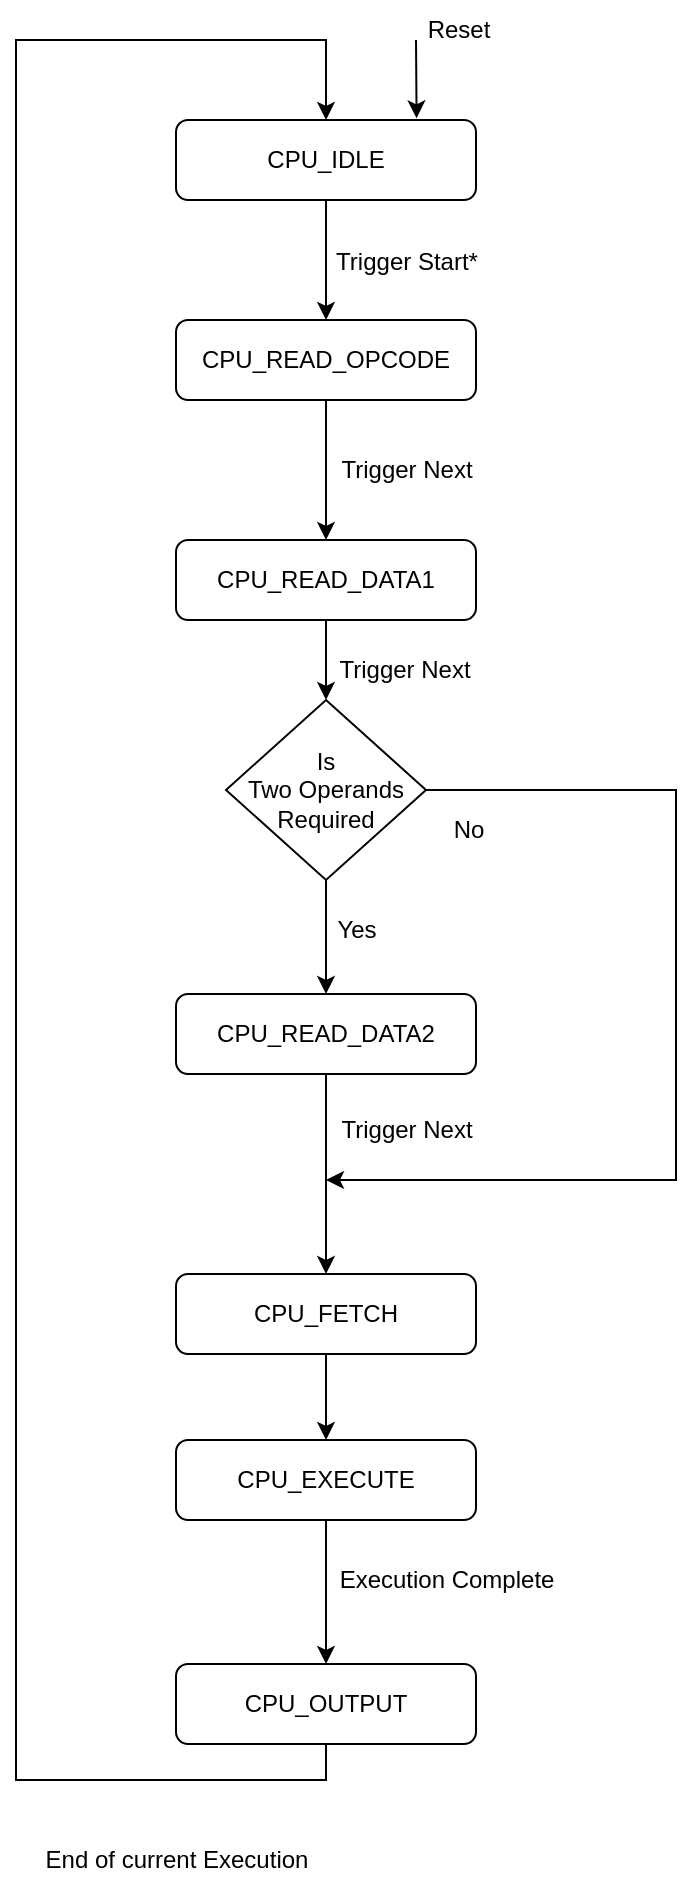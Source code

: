 <mxfile version="20.8.10" type="github" pages="3">
  <diagram name="Simple : SM" id="kgMc8mAYNKq15l58jq-E">
    <mxGraphModel dx="990" dy="478" grid="1" gridSize="10" guides="1" tooltips="1" connect="1" arrows="1" fold="1" page="1" pageScale="1" pageWidth="850" pageHeight="1100" math="0" shadow="0">
      <root>
        <mxCell id="f1AjGWW6w_3Z05aWtjU0-0" />
        <mxCell id="f1AjGWW6w_3Z05aWtjU0-1" parent="f1AjGWW6w_3Z05aWtjU0-0" />
        <mxCell id="f1AjGWW6w_3Z05aWtjU0-2" style="edgeStyle=orthogonalEdgeStyle;rounded=0;orthogonalLoop=1;jettySize=auto;html=1;exitX=0.5;exitY=1;exitDx=0;exitDy=0;entryX=0.5;entryY=0;entryDx=0;entryDy=0;" edge="1" parent="f1AjGWW6w_3Z05aWtjU0-1" source="f1AjGWW6w_3Z05aWtjU0-3" target="f1AjGWW6w_3Z05aWtjU0-5">
          <mxGeometry relative="1" as="geometry" />
        </mxCell>
        <mxCell id="f1AjGWW6w_3Z05aWtjU0-3" value="CPU_IDLE" style="rounded=1;whiteSpace=wrap;html=1;fontSize=12;glass=0;strokeWidth=1;shadow=0;" vertex="1" parent="f1AjGWW6w_3Z05aWtjU0-1">
          <mxGeometry x="160" y="80" width="150" height="40" as="geometry" />
        </mxCell>
        <mxCell id="f1AjGWW6w_3Z05aWtjU0-4" style="edgeStyle=orthogonalEdgeStyle;rounded=0;orthogonalLoop=1;jettySize=auto;html=1;exitX=0.5;exitY=1;exitDx=0;exitDy=0;entryX=0.5;entryY=0;entryDx=0;entryDy=0;" edge="1" parent="f1AjGWW6w_3Z05aWtjU0-1" source="f1AjGWW6w_3Z05aWtjU0-5" target="f1AjGWW6w_3Z05aWtjU0-7">
          <mxGeometry relative="1" as="geometry" />
        </mxCell>
        <mxCell id="f1AjGWW6w_3Z05aWtjU0-5" value="CPU_READ_OPCODE" style="rounded=1;whiteSpace=wrap;html=1;fontSize=12;glass=0;strokeWidth=1;shadow=0;" vertex="1" parent="f1AjGWW6w_3Z05aWtjU0-1">
          <mxGeometry x="160" y="180" width="150" height="40" as="geometry" />
        </mxCell>
        <mxCell id="f1AjGWW6w_3Z05aWtjU0-6" style="edgeStyle=orthogonalEdgeStyle;rounded=0;orthogonalLoop=1;jettySize=auto;html=1;exitX=0.5;exitY=1;exitDx=0;exitDy=0;" edge="1" parent="f1AjGWW6w_3Z05aWtjU0-1" source="f1AjGWW6w_3Z05aWtjU0-7" target="f1AjGWW6w_3Z05aWtjU0-18">
          <mxGeometry relative="1" as="geometry" />
        </mxCell>
        <mxCell id="f1AjGWW6w_3Z05aWtjU0-7" value="CPU_READ_DATA1" style="rounded=1;whiteSpace=wrap;html=1;fontSize=12;glass=0;strokeWidth=1;shadow=0;" vertex="1" parent="f1AjGWW6w_3Z05aWtjU0-1">
          <mxGeometry x="160" y="290" width="150" height="40" as="geometry" />
        </mxCell>
        <mxCell id="N8PvgLoShDp7e4TuvRJF-1" style="edgeStyle=orthogonalEdgeStyle;rounded=0;orthogonalLoop=1;jettySize=auto;html=1;exitX=0.5;exitY=1;exitDx=0;exitDy=0;" edge="1" parent="f1AjGWW6w_3Z05aWtjU0-1" source="f1AjGWW6w_3Z05aWtjU0-9" target="N8PvgLoShDp7e4TuvRJF-0">
          <mxGeometry relative="1" as="geometry" />
        </mxCell>
        <mxCell id="f1AjGWW6w_3Z05aWtjU0-9" value="CPU_READ_DATA2" style="rounded=1;whiteSpace=wrap;html=1;fontSize=12;glass=0;strokeWidth=1;shadow=0;" vertex="1" parent="f1AjGWW6w_3Z05aWtjU0-1">
          <mxGeometry x="160" y="517" width="150" height="40" as="geometry" />
        </mxCell>
        <mxCell id="f1AjGWW6w_3Z05aWtjU0-10" style="edgeStyle=orthogonalEdgeStyle;rounded=0;orthogonalLoop=1;jettySize=auto;html=1;exitX=0.5;exitY=1;exitDx=0;exitDy=0;entryX=0.5;entryY=0;entryDx=0;entryDy=0;" edge="1" parent="f1AjGWW6w_3Z05aWtjU0-1" source="f1AjGWW6w_3Z05aWtjU0-11" target="f1AjGWW6w_3Z05aWtjU0-13">
          <mxGeometry relative="1" as="geometry" />
        </mxCell>
        <mxCell id="f1AjGWW6w_3Z05aWtjU0-11" value="CPU_EXECUTE" style="rounded=1;whiteSpace=wrap;html=1;fontSize=12;glass=0;strokeWidth=1;shadow=0;" vertex="1" parent="f1AjGWW6w_3Z05aWtjU0-1">
          <mxGeometry x="160" y="740" width="150" height="40" as="geometry" />
        </mxCell>
        <mxCell id="f1AjGWW6w_3Z05aWtjU0-12" style="edgeStyle=orthogonalEdgeStyle;rounded=0;orthogonalLoop=1;jettySize=auto;html=1;exitX=0.5;exitY=1;exitDx=0;exitDy=0;entryX=0.5;entryY=0;entryDx=0;entryDy=0;" edge="1" parent="f1AjGWW6w_3Z05aWtjU0-1" source="f1AjGWW6w_3Z05aWtjU0-13" target="f1AjGWW6w_3Z05aWtjU0-3">
          <mxGeometry relative="1" as="geometry">
            <Array as="points">
              <mxPoint x="235" y="910" />
              <mxPoint x="80" y="910" />
              <mxPoint x="80" y="40" />
              <mxPoint x="235" y="40" />
            </Array>
          </mxGeometry>
        </mxCell>
        <mxCell id="f1AjGWW6w_3Z05aWtjU0-13" value="CPU_OUTPUT" style="rounded=1;whiteSpace=wrap;html=1;fontSize=12;glass=0;strokeWidth=1;shadow=0;" vertex="1" parent="f1AjGWW6w_3Z05aWtjU0-1">
          <mxGeometry x="160" y="852" width="150" height="40" as="geometry" />
        </mxCell>
        <mxCell id="f1AjGWW6w_3Z05aWtjU0-14" value="Trigger Start*" style="text;html=1;align=center;verticalAlign=middle;resizable=0;points=[];autosize=1;strokeColor=none;fillColor=none;" vertex="1" parent="f1AjGWW6w_3Z05aWtjU0-1">
          <mxGeometry x="230" y="136" width="90" height="30" as="geometry" />
        </mxCell>
        <mxCell id="f1AjGWW6w_3Z05aWtjU0-15" value="Trigger Next" style="text;html=1;align=center;verticalAlign=middle;resizable=0;points=[];autosize=1;strokeColor=none;fillColor=none;" vertex="1" parent="f1AjGWW6w_3Z05aWtjU0-1">
          <mxGeometry x="230" y="240" width="90" height="30" as="geometry" />
        </mxCell>
        <mxCell id="f1AjGWW6w_3Z05aWtjU0-16" style="edgeStyle=orthogonalEdgeStyle;rounded=0;orthogonalLoop=1;jettySize=auto;html=1;exitX=0.5;exitY=1;exitDx=0;exitDy=0;entryX=0.5;entryY=0;entryDx=0;entryDy=0;" edge="1" parent="f1AjGWW6w_3Z05aWtjU0-1" source="f1AjGWW6w_3Z05aWtjU0-18" target="f1AjGWW6w_3Z05aWtjU0-9">
          <mxGeometry relative="1" as="geometry" />
        </mxCell>
        <mxCell id="f1AjGWW6w_3Z05aWtjU0-17" style="edgeStyle=orthogonalEdgeStyle;rounded=0;orthogonalLoop=1;jettySize=auto;html=1;exitX=1;exitY=0.5;exitDx=0;exitDy=0;" edge="1" parent="f1AjGWW6w_3Z05aWtjU0-1" source="f1AjGWW6w_3Z05aWtjU0-18">
          <mxGeometry relative="1" as="geometry">
            <Array as="points">
              <mxPoint x="410" y="415" />
              <mxPoint x="410" y="610" />
            </Array>
            <mxPoint x="235" y="610" as="targetPoint" />
          </mxGeometry>
        </mxCell>
        <mxCell id="f1AjGWW6w_3Z05aWtjU0-18" value="Is &lt;br&gt;Two Operands Required" style="rhombus;whiteSpace=wrap;html=1;" vertex="1" parent="f1AjGWW6w_3Z05aWtjU0-1">
          <mxGeometry x="185" y="370" width="100" height="90" as="geometry" />
        </mxCell>
        <mxCell id="f1AjGWW6w_3Z05aWtjU0-19" value="Yes" style="text;html=1;align=center;verticalAlign=middle;resizable=0;points=[];autosize=1;strokeColor=none;fillColor=none;" vertex="1" parent="f1AjGWW6w_3Z05aWtjU0-1">
          <mxGeometry x="230" y="470" width="40" height="30" as="geometry" />
        </mxCell>
        <mxCell id="f1AjGWW6w_3Z05aWtjU0-20" value="No" style="text;html=1;align=center;verticalAlign=middle;resizable=0;points=[];autosize=1;strokeColor=none;fillColor=none;" vertex="1" parent="f1AjGWW6w_3Z05aWtjU0-1">
          <mxGeometry x="286" y="420" width="40" height="30" as="geometry" />
        </mxCell>
        <mxCell id="f1AjGWW6w_3Z05aWtjU0-21" value="Trigger Next" style="text;html=1;align=center;verticalAlign=middle;resizable=0;points=[];autosize=1;strokeColor=none;fillColor=none;" vertex="1" parent="f1AjGWW6w_3Z05aWtjU0-1">
          <mxGeometry x="229" y="340" width="90" height="30" as="geometry" />
        </mxCell>
        <mxCell id="f1AjGWW6w_3Z05aWtjU0-22" value="Trigger Next" style="text;html=1;align=center;verticalAlign=middle;resizable=0;points=[];autosize=1;strokeColor=none;fillColor=none;" vertex="1" parent="f1AjGWW6w_3Z05aWtjU0-1">
          <mxGeometry x="230" y="570" width="90" height="30" as="geometry" />
        </mxCell>
        <mxCell id="f1AjGWW6w_3Z05aWtjU0-23" value="Execution Complete" style="text;html=1;align=center;verticalAlign=middle;resizable=0;points=[];autosize=1;strokeColor=none;fillColor=none;" vertex="1" parent="f1AjGWW6w_3Z05aWtjU0-1">
          <mxGeometry x="230" y="795" width="130" height="30" as="geometry" />
        </mxCell>
        <mxCell id="f1AjGWW6w_3Z05aWtjU0-24" value="End of current Execution" style="text;html=1;align=center;verticalAlign=middle;resizable=0;points=[];autosize=1;strokeColor=none;fillColor=none;" vertex="1" parent="f1AjGWW6w_3Z05aWtjU0-1">
          <mxGeometry x="85" y="935" width="150" height="30" as="geometry" />
        </mxCell>
        <mxCell id="f1AjGWW6w_3Z05aWtjU0-25" value="" style="endArrow=classic;html=1;rounded=0;entryX=0.802;entryY=-0.021;entryDx=0;entryDy=0;entryPerimeter=0;" edge="1" parent="f1AjGWW6w_3Z05aWtjU0-1" target="f1AjGWW6w_3Z05aWtjU0-3">
          <mxGeometry width="50" height="50" relative="1" as="geometry">
            <mxPoint x="280" y="40" as="sourcePoint" />
            <mxPoint x="270" y="50" as="targetPoint" />
          </mxGeometry>
        </mxCell>
        <mxCell id="f1AjGWW6w_3Z05aWtjU0-26" value="Reset" style="text;html=1;align=center;verticalAlign=middle;resizable=0;points=[];autosize=1;strokeColor=none;fillColor=none;" vertex="1" parent="f1AjGWW6w_3Z05aWtjU0-1">
          <mxGeometry x="276" y="20" width="50" height="30" as="geometry" />
        </mxCell>
        <mxCell id="N8PvgLoShDp7e4TuvRJF-2" style="edgeStyle=orthogonalEdgeStyle;rounded=0;orthogonalLoop=1;jettySize=auto;html=1;exitX=0.5;exitY=1;exitDx=0;exitDy=0;entryX=0.5;entryY=0;entryDx=0;entryDy=0;" edge="1" parent="f1AjGWW6w_3Z05aWtjU0-1" source="N8PvgLoShDp7e4TuvRJF-0" target="f1AjGWW6w_3Z05aWtjU0-11">
          <mxGeometry relative="1" as="geometry" />
        </mxCell>
        <mxCell id="N8PvgLoShDp7e4TuvRJF-0" value="CPU_FETCH" style="rounded=1;whiteSpace=wrap;html=1;fontSize=12;glass=0;strokeWidth=1;shadow=0;" vertex="1" parent="f1AjGWW6w_3Z05aWtjU0-1">
          <mxGeometry x="160" y="657" width="150" height="40" as="geometry" />
        </mxCell>
      </root>
    </mxGraphModel>
  </diagram>
  <diagram name="Detailed : SM" id="r2AyDJ9bOMedY5ukIqV9">
    <mxGraphModel dx="582" dy="370" grid="1" gridSize="10" guides="1" tooltips="1" connect="1" arrows="1" fold="1" page="1" pageScale="1" pageWidth="1100" pageHeight="2000" math="0" shadow="0">
      <root>
        <mxCell id="0" />
        <mxCell id="1" parent="0" />
        <mxCell id="nWG2UbDRJw_Oswf6pi16-1" style="edgeStyle=orthogonalEdgeStyle;rounded=0;orthogonalLoop=1;jettySize=auto;html=1;exitX=0.5;exitY=1;exitDx=0;exitDy=0;entryX=0.5;entryY=0;entryDx=0;entryDy=0;fontFamily=Courier New;" edge="1" parent="1" source="nWG2UbDRJw_Oswf6pi16-2" target="nWG2UbDRJw_Oswf6pi16-4">
          <mxGeometry relative="1" as="geometry" />
        </mxCell>
        <mxCell id="nWG2UbDRJw_Oswf6pi16-2" value="CPU_IDLE" style="rounded=1;whiteSpace=wrap;html=1;fontSize=12;glass=0;strokeWidth=1;shadow=0;fontFamily=Courier New;" vertex="1" parent="1">
          <mxGeometry x="160" y="80" width="150" height="40" as="geometry" />
        </mxCell>
        <mxCell id="0euIsUVRxAnVBQuKYgoj-12" style="edgeStyle=orthogonalEdgeStyle;rounded=0;orthogonalLoop=1;jettySize=auto;html=1;exitX=0.5;exitY=1;exitDx=0;exitDy=0;entryX=0.5;entryY=0;entryDx=0;entryDy=0;fontFamily=Courier New;" edge="1" parent="1" source="nWG2UbDRJw_Oswf6pi16-4" target="0euIsUVRxAnVBQuKYgoj-8">
          <mxGeometry relative="1" as="geometry" />
        </mxCell>
        <mxCell id="nWG2UbDRJw_Oswf6pi16-4" value="CPU_READ_OPCODE" style="rounded=1;whiteSpace=wrap;html=1;fontSize=12;glass=0;strokeWidth=1;shadow=0;verticalAlign=top;fontStyle=1;fontFamily=Courier New;" vertex="1" parent="1">
          <mxGeometry x="135" y="180" width="200" height="210" as="geometry" />
        </mxCell>
        <mxCell id="nWG2UbDRJw_Oswf6pi16-5" style="edgeStyle=orthogonalEdgeStyle;rounded=0;orthogonalLoop=1;jettySize=auto;html=1;exitX=0.5;exitY=1;exitDx=0;exitDy=0;fontFamily=Courier New;" edge="1" parent="1" source="0euIsUVRxAnVBQuKYgoj-8" target="nWG2UbDRJw_Oswf6pi16-17">
          <mxGeometry relative="1" as="geometry">
            <mxPoint x="235" y="646" as="sourcePoint" />
          </mxGeometry>
        </mxCell>
        <mxCell id="nWG2UbDRJw_Oswf6pi16-9" style="edgeStyle=orthogonalEdgeStyle;rounded=0;orthogonalLoop=1;jettySize=auto;html=1;exitX=0.5;exitY=1;exitDx=0;exitDy=0;entryX=0.5;entryY=0;entryDx=0;entryDy=0;fontFamily=Courier New;" edge="1" parent="1" source="nWG2UbDRJw_Oswf6pi16-10" target="nWG2UbDRJw_Oswf6pi16-12">
          <mxGeometry relative="1" as="geometry" />
        </mxCell>
        <mxCell id="nWG2UbDRJw_Oswf6pi16-10" value="CPU_EXECUTE" style="rounded=1;whiteSpace=wrap;html=1;fontSize=12;glass=0;strokeWidth=1;shadow=0;fontFamily=Courier New;verticalAlign=top;fontStyle=1" vertex="1" parent="1">
          <mxGeometry x="135" y="1270" width="200" height="140" as="geometry" />
        </mxCell>
        <mxCell id="nWG2UbDRJw_Oswf6pi16-11" style="edgeStyle=orthogonalEdgeStyle;rounded=0;orthogonalLoop=1;jettySize=auto;html=1;exitX=0.5;exitY=1;exitDx=0;exitDy=0;entryX=0.5;entryY=0;entryDx=0;entryDy=0;fontFamily=Courier New;" edge="1" parent="1" source="nWG2UbDRJw_Oswf6pi16-12" target="nWG2UbDRJw_Oswf6pi16-2">
          <mxGeometry relative="1" as="geometry">
            <Array as="points">
              <mxPoint x="235" y="1630" />
              <mxPoint x="80" y="1630" />
              <mxPoint x="80" y="40" />
              <mxPoint x="235" y="40" />
            </Array>
          </mxGeometry>
        </mxCell>
        <mxCell id="nWG2UbDRJw_Oswf6pi16-12" value="CPU_OUTPUT" style="rounded=1;whiteSpace=wrap;html=1;fontSize=12;glass=0;strokeWidth=1;shadow=0;fontFamily=Courier New;verticalAlign=top;fontStyle=1" vertex="1" parent="1">
          <mxGeometry x="160" y="1465" width="150" height="135" as="geometry" />
        </mxCell>
        <mxCell id="nWG2UbDRJw_Oswf6pi16-13" value="Trigger Start*" style="text;html=1;align=center;verticalAlign=middle;resizable=0;points=[];autosize=1;strokeColor=none;fillColor=none;fontFamily=Courier New;" vertex="1" parent="1">
          <mxGeometry x="235" y="136" width="120" height="30" as="geometry" />
        </mxCell>
        <mxCell id="nWG2UbDRJw_Oswf6pi16-14" value="Trigger Next" style="text;html=1;align=center;verticalAlign=middle;resizable=0;points=[];autosize=1;strokeColor=none;fillColor=none;fontFamily=Courier New;" vertex="1" parent="1">
          <mxGeometry x="235" y="400" width="110" height="30" as="geometry" />
        </mxCell>
        <mxCell id="0euIsUVRxAnVBQuKYgoj-19" style="edgeStyle=orthogonalEdgeStyle;rounded=0;orthogonalLoop=1;jettySize=auto;html=1;exitX=0.5;exitY=1;exitDx=0;exitDy=0;entryX=0.5;entryY=0;entryDx=0;entryDy=0;fontFamily=Courier New;" edge="1" parent="1" source="nWG2UbDRJw_Oswf6pi16-17" target="0euIsUVRxAnVBQuKYgoj-14">
          <mxGeometry relative="1" as="geometry" />
        </mxCell>
        <mxCell id="0euIsUVRxAnVBQuKYgoj-21" style="edgeStyle=orthogonalEdgeStyle;rounded=0;orthogonalLoop=1;jettySize=auto;html=1;exitX=1;exitY=0.5;exitDx=0;exitDy=0;fontFamily=Courier New;" edge="1" parent="1" source="nWG2UbDRJw_Oswf6pi16-17">
          <mxGeometry relative="1" as="geometry">
            <mxPoint x="235" y="1050" as="targetPoint" />
            <Array as="points">
              <mxPoint x="390" y="731" />
              <mxPoint x="390" y="1050" />
              <mxPoint x="250" y="1050" />
            </Array>
          </mxGeometry>
        </mxCell>
        <mxCell id="nWG2UbDRJw_Oswf6pi16-17" value="Is &lt;br&gt;Two Operands Required" style="rhombus;whiteSpace=wrap;html=1;fontFamily=Courier New;" vertex="1" parent="1">
          <mxGeometry x="185" y="686" width="100" height="90" as="geometry" />
        </mxCell>
        <mxCell id="nWG2UbDRJw_Oswf6pi16-18" value="Yes" style="text;html=1;align=center;verticalAlign=middle;resizable=0;points=[];autosize=1;strokeColor=none;fillColor=none;fontFamily=Courier New;" vertex="1" parent="1">
          <mxGeometry x="224" y="776" width="50" height="30" as="geometry" />
        </mxCell>
        <mxCell id="nWG2UbDRJw_Oswf6pi16-19" value="No" style="text;html=1;align=center;verticalAlign=middle;resizable=0;points=[];autosize=1;strokeColor=none;fillColor=none;fontFamily=Courier New;" vertex="1" parent="1">
          <mxGeometry x="286" y="736" width="40" height="30" as="geometry" />
        </mxCell>
        <mxCell id="nWG2UbDRJw_Oswf6pi16-20" value="Trigger Next" style="text;html=1;align=center;verticalAlign=middle;resizable=0;points=[];autosize=1;strokeColor=none;fillColor=none;fontFamily=Courier New;" vertex="1" parent="1">
          <mxGeometry x="235" y="656" width="110" height="30" as="geometry" />
        </mxCell>
        <mxCell id="nWG2UbDRJw_Oswf6pi16-21" value="Trigger Next" style="text;html=1;align=center;verticalAlign=middle;resizable=0;points=[];autosize=1;strokeColor=none;fillColor=none;fontFamily=Courier New;" vertex="1" parent="1">
          <mxGeometry x="235" y="1045" width="110" height="30" as="geometry" />
        </mxCell>
        <mxCell id="nWG2UbDRJw_Oswf6pi16-22" value="Execution Complete" style="text;html=1;align=center;verticalAlign=middle;resizable=0;points=[];autosize=1;strokeColor=none;fillColor=none;fontFamily=Courier New;" vertex="1" parent="1">
          <mxGeometry x="235" y="1430" width="150" height="30" as="geometry" />
        </mxCell>
        <mxCell id="nWG2UbDRJw_Oswf6pi16-23" value="End of current Execution" style="text;html=1;align=center;verticalAlign=middle;resizable=0;points=[];autosize=1;strokeColor=none;fillColor=none;fontFamily=Courier New;" vertex="1" parent="1">
          <mxGeometry x="50" y="1640" width="200" height="30" as="geometry" />
        </mxCell>
        <mxCell id="nWG2UbDRJw_Oswf6pi16-24" value="" style="endArrow=classic;html=1;rounded=0;entryX=0.802;entryY=-0.021;entryDx=0;entryDy=0;entryPerimeter=0;fontFamily=Courier New;" edge="1" parent="1" target="nWG2UbDRJw_Oswf6pi16-2">
          <mxGeometry width="50" height="50" relative="1" as="geometry">
            <mxPoint x="280" y="40" as="sourcePoint" />
            <mxPoint x="270" y="50" as="targetPoint" />
          </mxGeometry>
        </mxCell>
        <mxCell id="nWG2UbDRJw_Oswf6pi16-25" value="Reset" style="text;html=1;align=center;verticalAlign=middle;resizable=0;points=[];autosize=1;strokeColor=none;fillColor=none;fontFamily=Courier New;" vertex="1" parent="1">
          <mxGeometry x="271" y="20" width="60" height="30" as="geometry" />
        </mxCell>
        <mxCell id="0euIsUVRxAnVBQuKYgoj-1" value="Enable CU_cntrlRdIn" style="rounded=0;whiteSpace=wrap;html=1;fontFamily=Courier New;" vertex="1" parent="1">
          <mxGeometry x="175" y="210" width="120" height="40" as="geometry" />
        </mxCell>
        <mxCell id="0euIsUVRxAnVBQuKYgoj-2" value="Set MEMLAY_OPCODE as address for storing in memory" style="rounded=0;whiteSpace=wrap;html=1;fontFamily=Courier New;" vertex="1" parent="1">
          <mxGeometry x="175" y="260" width="120" height="70" as="geometry" />
        </mxCell>
        <mxCell id="0euIsUVRxAnVBQuKYgoj-3" value="Call Memory Write" style="rounded=0;whiteSpace=wrap;html=1;fontFamily=Courier New;" vertex="1" parent="1">
          <mxGeometry x="175" y="339" width="120" height="30" as="geometry" />
        </mxCell>
        <mxCell id="0euIsUVRxAnVBQuKYgoj-8" value="CPU_READ_DATA1" style="rounded=1;whiteSpace=wrap;html=1;fontSize=12;glass=0;strokeWidth=1;shadow=0;verticalAlign=top;fontStyle=1;fontFamily=Courier New;" vertex="1" parent="1">
          <mxGeometry x="135" y="430" width="200" height="210" as="geometry" />
        </mxCell>
        <mxCell id="0euIsUVRxAnVBQuKYgoj-9" value="Enable CU_cntrlRdIn" style="rounded=0;whiteSpace=wrap;html=1;fontFamily=Courier New;" vertex="1" parent="1">
          <mxGeometry x="175" y="460" width="120" height="40" as="geometry" />
        </mxCell>
        <mxCell id="0euIsUVRxAnVBQuKYgoj-10" value="Set MEMLAY_DATA1 as address for storing in memory" style="rounded=0;whiteSpace=wrap;html=1;fontFamily=Courier New;" vertex="1" parent="1">
          <mxGeometry x="175" y="510" width="120" height="70" as="geometry" />
        </mxCell>
        <mxCell id="0euIsUVRxAnVBQuKYgoj-11" value="Call Memory Write" style="rounded=0;whiteSpace=wrap;html=1;fontFamily=Courier New;" vertex="1" parent="1">
          <mxGeometry x="175" y="589" width="120" height="30" as="geometry" />
        </mxCell>
        <mxCell id="0euIsUVRxAnVBQuKYgoj-28" style="edgeStyle=orthogonalEdgeStyle;rounded=0;orthogonalLoop=1;jettySize=auto;html=1;exitX=0.5;exitY=1;exitDx=0;exitDy=0;entryX=0.5;entryY=0;entryDx=0;entryDy=0;fontFamily=Courier New;" edge="1" parent="1" source="0euIsUVRxAnVBQuKYgoj-14" target="0euIsUVRxAnVBQuKYgoj-24">
          <mxGeometry relative="1" as="geometry" />
        </mxCell>
        <mxCell id="0euIsUVRxAnVBQuKYgoj-14" value="CPU_READ_DATA2" style="rounded=1;whiteSpace=wrap;html=1;fontSize=12;glass=0;strokeWidth=1;shadow=0;verticalAlign=top;fontStyle=1;fontFamily=Courier New;" vertex="1" parent="1">
          <mxGeometry x="135" y="816" width="200" height="210" as="geometry" />
        </mxCell>
        <mxCell id="0euIsUVRxAnVBQuKYgoj-15" value="Enable CU_cntrlRdIn" style="rounded=0;whiteSpace=wrap;html=1;fontFamily=Courier New;" vertex="1" parent="1">
          <mxGeometry x="175" y="846" width="120" height="40" as="geometry" />
        </mxCell>
        <mxCell id="0euIsUVRxAnVBQuKYgoj-16" value="Set MEMLAY_DATA2 as address for storing in memory" style="rounded=0;whiteSpace=wrap;html=1;fontFamily=Courier New;" vertex="1" parent="1">
          <mxGeometry x="175" y="896" width="120" height="70" as="geometry" />
        </mxCell>
        <mxCell id="0euIsUVRxAnVBQuKYgoj-17" value="Call Memory Write" style="rounded=0;whiteSpace=wrap;html=1;fontFamily=Courier New;" vertex="1" parent="1">
          <mxGeometry x="175" y="975" width="120" height="30" as="geometry" />
        </mxCell>
        <mxCell id="0euIsUVRxAnVBQuKYgoj-23" value="Trigger Next" style="text;html=1;align=center;verticalAlign=middle;resizable=0;points=[];autosize=1;strokeColor=none;fillColor=none;fontFamily=Courier New;" vertex="1" parent="1">
          <mxGeometry x="240" y="1240" width="110" height="30" as="geometry" />
        </mxCell>
        <mxCell id="tA0J9gO7fxR2x8_zemtM-1" style="edgeStyle=orthogonalEdgeStyle;rounded=0;orthogonalLoop=1;jettySize=auto;html=1;exitX=0.5;exitY=1;exitDx=0;exitDy=0;fontFamily=Courier New;" edge="1" parent="1" source="0euIsUVRxAnVBQuKYgoj-24" target="nWG2UbDRJw_Oswf6pi16-10">
          <mxGeometry relative="1" as="geometry" />
        </mxCell>
        <mxCell id="0euIsUVRxAnVBQuKYgoj-24" value="CPU_FETCH" style="rounded=1;whiteSpace=wrap;html=1;fontSize=12;glass=0;strokeWidth=1;shadow=0;verticalAlign=top;fontStyle=1;fontFamily=Courier New;" vertex="1" parent="1">
          <mxGeometry x="135" y="1090" width="200" height="140" as="geometry" />
        </mxCell>
        <mxCell id="0euIsUVRxAnVBQuKYgoj-25" value="Enable CU_cntrlPC" style="rounded=0;whiteSpace=wrap;html=1;fontFamily=Courier New;" vertex="1" parent="1">
          <mxGeometry x="175" y="1122" width="120" height="40" as="geometry" />
        </mxCell>
        <mxCell id="0euIsUVRxAnVBQuKYgoj-27" value="Enable CU_cntrlIR" style="rounded=0;whiteSpace=wrap;html=1;fontFamily=Courier New;" vertex="1" parent="1">
          <mxGeometry x="175" y="1180" width="120" height="30" as="geometry" />
        </mxCell>
        <mxCell id="tA0J9gO7fxR2x8_zemtM-2" value="Enable CU_cntrlALU" style="rounded=0;whiteSpace=wrap;html=1;fontFamily=Courier New;" vertex="1" parent="1">
          <mxGeometry x="175" y="1330" width="120" height="30" as="geometry" />
        </mxCell>
        <mxCell id="tA0J9gO7fxR2x8_zemtM-4" value="In separate function when the control lines are active, the PC should be updated with address of opcode and IR should get the instruction stored at that address." style="shape=note2;boundedLbl=1;whiteSpace=wrap;html=1;size=25;verticalAlign=top;align=center;fontFamily=Courier New;fontSize=11;" vertex="1" parent="1">
          <mxGeometry x="370" y="1100" width="200" height="120" as="geometry" />
        </mxCell>
        <mxCell id="tA0J9gO7fxR2x8_zemtM-5" value="In separate function when the control lines are active, the Input module should read and store the value in memory at proper location." style="shape=note2;boundedLbl=1;whiteSpace=wrap;html=1;size=25;verticalAlign=top;align=center;fontFamily=Courier New;fontSize=11;" vertex="1" parent="1">
          <mxGeometry x="370" y="242.5" width="200" height="105" as="geometry" />
        </mxCell>
        <mxCell id="tA0J9gO7fxR2x8_zemtM-6" value="In ALU module when the control lines are active, the instruction to be executed is read from IR. Based on uni or bi data operation, data is read from memory. The result is stored in memory." style="shape=note2;boundedLbl=1;whiteSpace=wrap;html=1;size=25;verticalAlign=top;align=center;fontFamily=Courier New;fontSize=11;" vertex="1" parent="1">
          <mxGeometry x="370" y="1275" width="200" height="130" as="geometry" />
        </mxCell>
        <mxCell id="tA0J9gO7fxR2x8_zemtM-7" value="Enable CU_cntrlOut" style="rounded=0;whiteSpace=wrap;html=1;fontFamily=Courier New;" vertex="1" parent="1">
          <mxGeometry x="175" y="1517.5" width="120" height="30" as="geometry" />
        </mxCell>
        <mxCell id="tA0J9gO7fxR2x8_zemtM-8" value="In Output module when the control lines are active, the data to be displayed is read from memory and shown in seven segment" style="shape=note2;boundedLbl=1;whiteSpace=wrap;html=1;size=25;verticalAlign=top;align=center;fontFamily=Courier New;fontSize=11;" vertex="1" parent="1">
          <mxGeometry x="370" y="1482.5" width="200" height="100" as="geometry" />
        </mxCell>
        <mxCell id="6MfN7R5kfpsr-Jl9joW5-1" value="This process runs whenever there is a change in current state or trigger" style="shape=note2;boundedLbl=1;whiteSpace=wrap;html=1;size=25;verticalAlign=top;align=center;fontFamily=Courier New;fontSize=11;" vertex="1" parent="1">
          <mxGeometry x="370" y="20" width="200" height="80" as="geometry" />
        </mxCell>
      </root>
    </mxGraphModel>
  </diagram>
  <diagram id="YyAdrKaW9S3aRYgl3_iv" name="Block Diagram">
    <mxGraphModel dx="990" dy="478" grid="1" gridSize="10" guides="1" tooltips="1" connect="1" arrows="1" fold="1" page="1" pageScale="1" pageWidth="1100" pageHeight="2000" math="0" shadow="0">
      <root>
        <mxCell id="0" />
        <mxCell id="1" parent="0" />
        <mxCell id="OFR2a-Q_LYB5aI04Wli6-2" value="&lt;b&gt;&lt;font style=&quot;font-size: 13px;&quot;&gt;Control Unit&lt;/font&gt;&lt;/b&gt;" style="rounded=0;whiteSpace=wrap;html=1;fontFamily=Courier New;fontSize=11;movable=1;resizable=1;rotatable=1;deletable=1;editable=1;connectable=1;" vertex="1" parent="1">
          <mxGeometry x="190" y="330" width="180" height="360" as="geometry" />
        </mxCell>
        <mxCell id="OFR2a-Q_LYB5aI04Wli6-8" value="" style="edgeStyle=orthogonalEdgeStyle;rounded=0;orthogonalLoop=1;jettySize=auto;html=1;fontFamily=Courier New;fontSize=11;targetPerimeterSpacing=0;entryX=-0.007;entryY=0.028;entryDx=0;entryDy=0;entryPerimeter=0;" edge="1" parent="1" source="OFR2a-Q_LYB5aI04Wli6-5" target="OFR2a-Q_LYB5aI04Wli6-2">
          <mxGeometry relative="1" as="geometry" />
        </mxCell>
        <mxCell id="OFR2a-Q_LYB5aI04Wli6-5" value="CPU_rst" style="text;html=1;align=center;verticalAlign=middle;resizable=0;points=[];autosize=1;strokeColor=none;fillColor=none;fontSize=11;fontFamily=Courier New;" vertex="1" parent="1">
          <mxGeometry x="90" y="325" width="70" height="30" as="geometry" />
        </mxCell>
        <mxCell id="OFR2a-Q_LYB5aI04Wli6-11" value="" style="edgeStyle=orthogonalEdgeStyle;rounded=0;orthogonalLoop=1;jettySize=auto;html=1;fontFamily=Courier New;fontSize=11;targetPerimeterSpacing=0;entryX=0.001;entryY=0.071;entryDx=0;entryDy=0;entryPerimeter=0;" edge="1" parent="1" source="OFR2a-Q_LYB5aI04Wli6-10" target="OFR2a-Q_LYB5aI04Wli6-2">
          <mxGeometry relative="1" as="geometry" />
        </mxCell>
        <mxCell id="OFR2a-Q_LYB5aI04Wli6-10" value="CPU_clk" style="text;html=1;align=center;verticalAlign=middle;resizable=0;points=[];autosize=1;strokeColor=none;fillColor=none;fontSize=11;fontFamily=Courier New;" vertex="1" parent="1">
          <mxGeometry x="90" y="340" width="70" height="30" as="geometry" />
        </mxCell>
        <mxCell id="68vv1U5j6pEVJ_uHPUGk-2" value="" style="rounded=0;orthogonalLoop=1;jettySize=auto;html=1;fontFamily=Courier New;fontSize=11;startArrow=classicThin;startFill=1;endArrow=none;endFill=0;targetPerimeterSpacing=0;entryX=0.999;entryY=0.118;entryDx=0;entryDy=0;entryPerimeter=0;endSize=6;strokeWidth=1;startSize=6;sourcePerimeterSpacing=0;" edge="1" parent="1" source="dgNS66_UrYiRTKOjY5sP-3" target="OFR2a-Q_LYB5aI04Wli6-2">
          <mxGeometry relative="1" as="geometry" />
        </mxCell>
        <mxCell id="dgNS66_UrYiRTKOjY5sP-3" value="CU_cntrlRdIn" style="text;html=1;align=left;verticalAlign=middle;resizable=0;points=[];autosize=1;strokeColor=none;fillColor=none;fontSize=11;fontFamily=Courier New;spacingLeft=2;" vertex="1" parent="1">
          <mxGeometry x="405" y="357" width="100" height="30" as="geometry" />
        </mxCell>
        <mxCell id="68vv1U5j6pEVJ_uHPUGk-3" value="" style="rounded=0;orthogonalLoop=1;jettySize=auto;html=1;fontFamily=Courier New;fontSize=11;startArrow=classicThin;startFill=1;endArrow=none;endFill=0;targetPerimeterSpacing=0;entryX=1.006;entryY=0.164;entryDx=0;entryDy=0;entryPerimeter=0;endSize=6;strokeWidth=1;startSize=6;sourcePerimeterSpacing=0;" edge="1" parent="1" source="y_TeI7oDE-w8uISAH1uA-1" target="OFR2a-Q_LYB5aI04Wli6-2">
          <mxGeometry relative="1" as="geometry">
            <mxPoint x="480" y="388" as="targetPoint" />
            <Array as="points" />
          </mxGeometry>
        </mxCell>
        <mxCell id="y_TeI7oDE-w8uISAH1uA-1" value="CU_cntrlPC" style="text;html=1;align=left;verticalAlign=middle;resizable=0;points=[];autosize=1;strokeColor=none;fillColor=none;fontSize=11;fontFamily=Courier New;spacingLeft=2;" vertex="1" parent="1">
          <mxGeometry x="405" y="373" width="90" height="30" as="geometry" />
        </mxCell>
        <mxCell id="68vv1U5j6pEVJ_uHPUGk-4" value="" style="rounded=0;orthogonalLoop=1;jettySize=auto;html=1;fontFamily=Courier New;fontSize=11;startArrow=classicThin;startFill=1;endArrow=none;endFill=0;targetPerimeterSpacing=0;entryX=1.004;entryY=0.203;entryDx=0;entryDy=0;entryPerimeter=0;endSize=6;strokeWidth=1;startSize=6;sourcePerimeterSpacing=0;" edge="1" parent="1" source="68vv1U5j6pEVJ_uHPUGk-1" target="OFR2a-Q_LYB5aI04Wli6-2">
          <mxGeometry relative="1" as="geometry" />
        </mxCell>
        <mxCell id="68vv1U5j6pEVJ_uHPUGk-1" value="CU_cntrlIR" style="text;html=1;align=left;verticalAlign=middle;resizable=0;points=[];autosize=1;strokeColor=none;fillColor=none;fontSize=11;fontFamily=Courier New;spacingLeft=2;" vertex="1" parent="1">
          <mxGeometry x="405" y="388" width="90" height="30" as="geometry" />
        </mxCell>
        <mxCell id="54seQSkuIgDZUSiYQ4Oe-2" value="" style="rounded=0;orthogonalLoop=1;jettySize=auto;html=1;fontFamily=Courier New;fontSize=11;startArrow=classicThin;startFill=1;endArrow=none;endFill=0;targetPerimeterSpacing=0;entryX=1.005;entryY=0.243;entryDx=0;entryDy=0;entryPerimeter=0;endSize=6;strokeWidth=1;startSize=6;sourcePerimeterSpacing=0;" edge="1" parent="1" source="54seQSkuIgDZUSiYQ4Oe-1" target="OFR2a-Q_LYB5aI04Wli6-2">
          <mxGeometry relative="1" as="geometry">
            <mxPoint x="470" y="420" as="targetPoint" />
          </mxGeometry>
        </mxCell>
        <mxCell id="54seQSkuIgDZUSiYQ4Oe-1" value="CU_cntrlALU" style="text;html=1;align=left;verticalAlign=middle;resizable=0;points=[];autosize=1;strokeColor=none;fillColor=none;fontSize=11;fontFamily=Courier New;spacingLeft=2;" vertex="1" parent="1">
          <mxGeometry x="405" y="403" width="100" height="30" as="geometry" />
        </mxCell>
        <mxCell id="BbUtVne0oRKRJdWeahUI-2" value="" style="rounded=0;orthogonalLoop=1;jettySize=auto;html=1;fontFamily=Courier New;fontSize=11;startArrow=classicThin;startFill=1;endArrow=none;endFill=0;targetPerimeterSpacing=0;entryX=1.01;entryY=0.289;entryDx=0;entryDy=0;entryPerimeter=0;endSize=6;strokeWidth=1;startSize=6;sourcePerimeterSpacing=0;" edge="1" parent="1" source="BbUtVne0oRKRJdWeahUI-1" target="OFR2a-Q_LYB5aI04Wli6-2">
          <mxGeometry relative="1" as="geometry" />
        </mxCell>
        <mxCell id="BbUtVne0oRKRJdWeahUI-1" value="&lt;span style=&quot;color: rgb(0, 0, 0); font-family: &amp;quot;Courier New&amp;quot;; font-size: 12px; font-style: normal; font-variant-ligatures: normal; font-variant-caps: normal; font-weight: 400; letter-spacing: normal; orphans: 2; text-indent: 0px; text-transform: none; widows: 2; word-spacing: 0px; -webkit-text-stroke-width: 0px; background-color: rgb(251, 251, 251); text-decoration-thickness: initial; text-decoration-style: initial; text-decoration-color: initial; float: none; display: inline !important;&quot;&gt;CU_cntrlOut&lt;/span&gt;" style="text;html=1;align=left;verticalAlign=middle;resizable=0;points=[];autosize=1;strokeColor=none;fillColor=none;fontSize=11;fontFamily=Courier New;spacingLeft=2;" vertex="1" parent="1">
          <mxGeometry x="405" y="419" width="100" height="30" as="geometry" />
        </mxCell>
        <mxCell id="lqKBt06FPUIhEHFjXNQf-2" value="" style="edgeStyle=orthogonalEdgeStyle;rounded=0;orthogonalLoop=1;jettySize=auto;html=1;fontFamily=Courier New;fontSize=11;startArrow=none;startFill=0;endArrow=classic;endFill=1;targetPerimeterSpacing=0;entryX=1;entryY=0.75;entryDx=0;entryDy=0;endSize=6;sourcePerimeterSpacing=0;movable=0;resizable=0;rotatable=0;deletable=0;editable=0;connectable=0;" edge="1" parent="1" source="lqKBt06FPUIhEHFjXNQf-1" target="OFR2a-Q_LYB5aI04Wli6-2">
          <mxGeometry relative="1" as="geometry" />
        </mxCell>
        <mxCell id="lqKBt06FPUIhEHFjXNQf-1" value="CU_flgInWait" style="text;html=1;align=left;verticalAlign=middle;resizable=0;points=[];autosize=1;strokeColor=none;fillColor=none;fontSize=11;fontFamily=Courier New;spacingLeft=3;" vertex="1" parent="1">
          <mxGeometry x="405" y="585" width="100" height="30" as="geometry" />
        </mxCell>
        <mxCell id="lqKBt06FPUIhEHFjXNQf-7" value="" style="edgeStyle=none;rounded=0;orthogonalLoop=1;jettySize=auto;html=1;fontFamily=Courier New;fontSize=11;startArrow=none;startFill=0;endArrow=classic;endFill=1;targetPerimeterSpacing=0;entryX=0.998;entryY=0.792;entryDx=0;entryDy=0;entryPerimeter=0;endSize=6;sourcePerimeterSpacing=0;movable=0;resizable=0;rotatable=0;deletable=0;editable=0;connectable=0;" edge="1" parent="1" source="lqKBt06FPUIhEHFjXNQf-4" target="OFR2a-Q_LYB5aI04Wli6-2">
          <mxGeometry relative="1" as="geometry" />
        </mxCell>
        <mxCell id="lqKBt06FPUIhEHFjXNQf-4" value="CU_flgALUWait" style="text;html=1;align=left;verticalAlign=middle;resizable=0;points=[];autosize=1;strokeColor=none;fillColor=none;fontSize=11;fontFamily=Courier New;spacingLeft=3;" vertex="1" parent="1">
          <mxGeometry x="405" y="601" width="110" height="30" as="geometry" />
        </mxCell>
        <mxCell id="lqKBt06FPUIhEHFjXNQf-6" value="" style="rounded=0;orthogonalLoop=1;jettySize=auto;html=1;fontFamily=Courier New;fontSize=11;startArrow=none;startFill=0;endArrow=classic;endFill=1;targetPerimeterSpacing=0;entryX=1.01;entryY=0.841;entryDx=0;entryDy=0;entryPerimeter=0;endSize=6;sourcePerimeterSpacing=0;movable=0;resizable=0;rotatable=0;deletable=0;editable=0;connectable=0;" edge="1" parent="1" source="lqKBt06FPUIhEHFjXNQf-5" target="OFR2a-Q_LYB5aI04Wli6-2">
          <mxGeometry relative="1" as="geometry">
            <mxPoint x="470" y="632" as="targetPoint" />
          </mxGeometry>
        </mxCell>
        <mxCell id="lqKBt06FPUIhEHFjXNQf-5" value="CU_flgOutWait" style="text;html=1;align=left;verticalAlign=middle;resizable=0;points=[];autosize=1;strokeColor=none;fillColor=none;fontSize=11;fontFamily=Courier New;spacingLeft=3;" vertex="1" parent="1">
          <mxGeometry x="405" y="617" width="110" height="30" as="geometry" />
        </mxCell>
      </root>
    </mxGraphModel>
  </diagram>
</mxfile>
